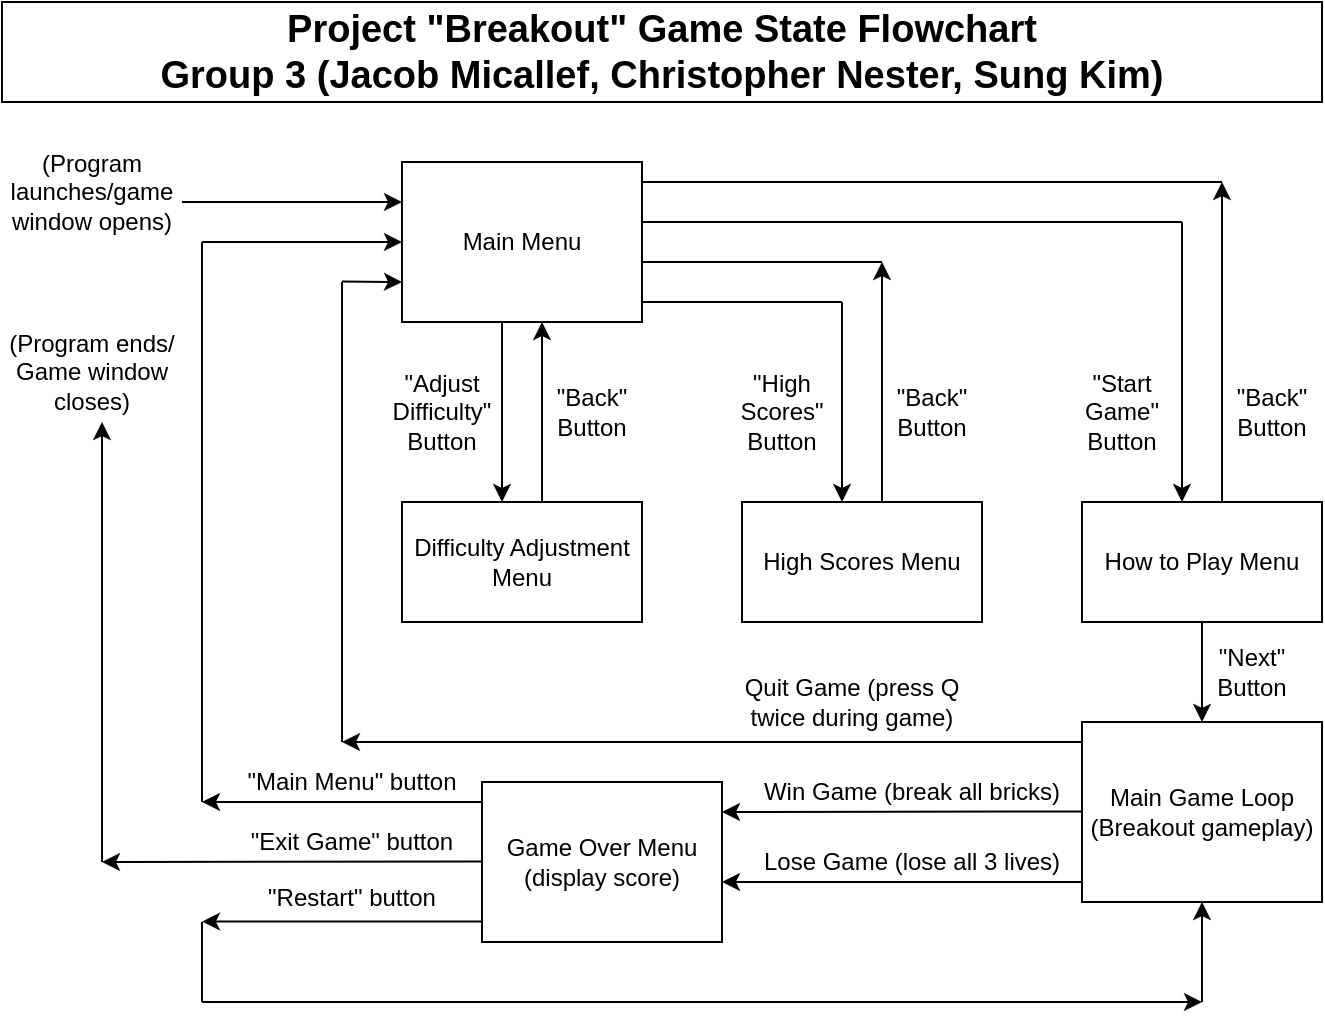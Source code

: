 <mxfile version="26.2.12">
  <diagram name="Page-1" id="Wz7o2xcDOLsr5Lf2rxjJ">
    <mxGraphModel dx="870" dy="453" grid="1" gridSize="10" guides="1" tooltips="1" connect="1" arrows="1" fold="1" page="1" pageScale="1" pageWidth="850" pageHeight="1100" math="0" shadow="0">
      <root>
        <mxCell id="0" />
        <mxCell id="1" parent="0" />
        <mxCell id="wdhFVKG3JHV571OrvWq3-1" value="Difficulty Adjustment Menu" style="rounded=0;whiteSpace=wrap;html=1;" vertex="1" parent="1">
          <mxGeometry x="220" y="280" width="120" height="60" as="geometry" />
        </mxCell>
        <mxCell id="wdhFVKG3JHV571OrvWq3-2" value="Main Menu" style="rounded=0;whiteSpace=wrap;html=1;" vertex="1" parent="1">
          <mxGeometry x="220" y="110" width="120" height="80" as="geometry" />
        </mxCell>
        <mxCell id="wdhFVKG3JHV571OrvWq3-3" value="" style="endArrow=classic;html=1;rounded=0;exitX=0.25;exitY=1;exitDx=0;exitDy=0;entryX=0.25;entryY=0;entryDx=0;entryDy=0;" edge="1" parent="1">
          <mxGeometry width="50" height="50" relative="1" as="geometry">
            <mxPoint x="270" y="190" as="sourcePoint" />
            <mxPoint x="270" y="280" as="targetPoint" />
          </mxGeometry>
        </mxCell>
        <mxCell id="wdhFVKG3JHV571OrvWq3-4" value="" style="endArrow=classic;html=1;rounded=0;exitX=0.75;exitY=0;exitDx=0;exitDy=0;entryX=0.75;entryY=1;entryDx=0;entryDy=0;" edge="1" parent="1">
          <mxGeometry width="50" height="50" relative="1" as="geometry">
            <mxPoint x="290" y="280" as="sourcePoint" />
            <mxPoint x="290" y="190" as="targetPoint" />
          </mxGeometry>
        </mxCell>
        <mxCell id="wdhFVKG3JHV571OrvWq3-5" value="&lt;div&gt;&quot;Back&quot;&lt;/div&gt;&lt;div&gt;Button&lt;/div&gt;" style="text;html=1;align=center;verticalAlign=middle;whiteSpace=wrap;rounded=0;" vertex="1" parent="1">
          <mxGeometry x="290" y="220" width="50" height="30" as="geometry" />
        </mxCell>
        <mxCell id="wdhFVKG3JHV571OrvWq3-6" value="&lt;div&gt;&quot;Adjust Difficulty&quot;&lt;/div&gt;&lt;div&gt;Button&lt;/div&gt;" style="text;html=1;align=center;verticalAlign=middle;whiteSpace=wrap;rounded=0;" vertex="1" parent="1">
          <mxGeometry x="210" y="220" width="60" height="30" as="geometry" />
        </mxCell>
        <mxCell id="wdhFVKG3JHV571OrvWq3-8" value="" style="endArrow=none;html=1;rounded=0;exitX=1;exitY=0.25;exitDx=0;exitDy=0;" edge="1" parent="1">
          <mxGeometry width="50" height="50" relative="1" as="geometry">
            <mxPoint x="340" y="120" as="sourcePoint" />
            <mxPoint x="630" y="120" as="targetPoint" />
            <Array as="points">
              <mxPoint x="390" y="120" />
            </Array>
          </mxGeometry>
        </mxCell>
        <mxCell id="wdhFVKG3JHV571OrvWq3-9" value="" style="endArrow=none;html=1;rounded=0;exitX=1;exitY=0.5;exitDx=0;exitDy=0;" edge="1" parent="1">
          <mxGeometry width="50" height="50" relative="1" as="geometry">
            <mxPoint x="340" y="140" as="sourcePoint" />
            <mxPoint x="610" y="140" as="targetPoint" />
          </mxGeometry>
        </mxCell>
        <mxCell id="wdhFVKG3JHV571OrvWq3-10" value="" style="endArrow=none;html=1;rounded=0;exitX=1;exitY=0.75;exitDx=0;exitDy=0;" edge="1" parent="1">
          <mxGeometry width="50" height="50" relative="1" as="geometry">
            <mxPoint x="340" y="160" as="sourcePoint" />
            <mxPoint x="460" y="160" as="targetPoint" />
          </mxGeometry>
        </mxCell>
        <mxCell id="wdhFVKG3JHV571OrvWq3-12" value="" style="endArrow=none;html=1;rounded=0;exitX=1;exitY=0.75;exitDx=0;exitDy=0;" edge="1" parent="1">
          <mxGeometry width="50" height="50" relative="1" as="geometry">
            <mxPoint x="340" y="180" as="sourcePoint" />
            <mxPoint x="440" y="180" as="targetPoint" />
          </mxGeometry>
        </mxCell>
        <mxCell id="wdhFVKG3JHV571OrvWq3-13" value="High Scores Menu" style="rounded=0;whiteSpace=wrap;html=1;" vertex="1" parent="1">
          <mxGeometry x="390" y="280" width="120" height="60" as="geometry" />
        </mxCell>
        <mxCell id="wdhFVKG3JHV571OrvWq3-14" value="" style="endArrow=classic;html=1;rounded=0;entryX=0.25;entryY=0;entryDx=0;entryDy=0;" edge="1" parent="1">
          <mxGeometry width="50" height="50" relative="1" as="geometry">
            <mxPoint x="440" y="180" as="sourcePoint" />
            <mxPoint x="440" y="280" as="targetPoint" />
          </mxGeometry>
        </mxCell>
        <mxCell id="wdhFVKG3JHV571OrvWq3-15" value="" style="endArrow=classic;html=1;rounded=0;exitX=0.75;exitY=0;exitDx=0;exitDy=0;" edge="1" parent="1">
          <mxGeometry width="50" height="50" relative="1" as="geometry">
            <mxPoint x="460" y="280" as="sourcePoint" />
            <mxPoint x="460" y="160" as="targetPoint" />
          </mxGeometry>
        </mxCell>
        <mxCell id="wdhFVKG3JHV571OrvWq3-16" value="&lt;div&gt;&quot;Back&quot;&lt;/div&gt;&lt;div&gt;Button&lt;/div&gt;" style="text;html=1;align=center;verticalAlign=middle;whiteSpace=wrap;rounded=0;" vertex="1" parent="1">
          <mxGeometry x="460" y="220" width="50" height="30" as="geometry" />
        </mxCell>
        <mxCell id="wdhFVKG3JHV571OrvWq3-17" value="&lt;div&gt;&quot;High Scores&quot;&lt;/div&gt;&lt;div&gt;Button&lt;/div&gt;" style="text;html=1;align=center;verticalAlign=middle;whiteSpace=wrap;rounded=0;" vertex="1" parent="1">
          <mxGeometry x="380" y="220" width="60" height="30" as="geometry" />
        </mxCell>
        <mxCell id="wdhFVKG3JHV571OrvWq3-18" value="How to Play Menu" style="rounded=0;whiteSpace=wrap;html=1;" vertex="1" parent="1">
          <mxGeometry x="560" y="280" width="120" height="60" as="geometry" />
        </mxCell>
        <mxCell id="wdhFVKG3JHV571OrvWq3-19" value="" style="endArrow=classic;html=1;rounded=0;entryX=0.25;entryY=0;entryDx=0;entryDy=0;" edge="1" parent="1">
          <mxGeometry width="50" height="50" relative="1" as="geometry">
            <mxPoint x="610" y="140" as="sourcePoint" />
            <mxPoint x="610" y="280" as="targetPoint" />
          </mxGeometry>
        </mxCell>
        <mxCell id="wdhFVKG3JHV571OrvWq3-20" value="" style="endArrow=classic;html=1;rounded=0;exitX=0.75;exitY=0;exitDx=0;exitDy=0;" edge="1" parent="1">
          <mxGeometry width="50" height="50" relative="1" as="geometry">
            <mxPoint x="630" y="280" as="sourcePoint" />
            <mxPoint x="630" y="120" as="targetPoint" />
          </mxGeometry>
        </mxCell>
        <mxCell id="wdhFVKG3JHV571OrvWq3-21" value="&lt;div&gt;&quot;Back&quot;&lt;/div&gt;&lt;div&gt;Button&lt;/div&gt;" style="text;html=1;align=center;verticalAlign=middle;whiteSpace=wrap;rounded=0;" vertex="1" parent="1">
          <mxGeometry x="630" y="220" width="50" height="30" as="geometry" />
        </mxCell>
        <mxCell id="wdhFVKG3JHV571OrvWq3-22" value="&lt;div&gt;&quot;Start Game&quot;&lt;/div&gt;&lt;div&gt;Button&lt;/div&gt;" style="text;html=1;align=center;verticalAlign=middle;whiteSpace=wrap;rounded=0;" vertex="1" parent="1">
          <mxGeometry x="550" y="220" width="60" height="30" as="geometry" />
        </mxCell>
        <mxCell id="wdhFVKG3JHV571OrvWq3-23" value="" style="endArrow=classic;html=1;rounded=0;exitX=0.5;exitY=1;exitDx=0;exitDy=0;" edge="1" parent="1" source="wdhFVKG3JHV571OrvWq3-18">
          <mxGeometry width="50" height="50" relative="1" as="geometry">
            <mxPoint x="620" y="400" as="sourcePoint" />
            <mxPoint x="620" y="390" as="targetPoint" />
          </mxGeometry>
        </mxCell>
        <mxCell id="wdhFVKG3JHV571OrvWq3-25" value="Main Game Loop (Breakout gameplay)" style="rounded=0;whiteSpace=wrap;html=1;" vertex="1" parent="1">
          <mxGeometry x="560" y="390" width="120" height="90" as="geometry" />
        </mxCell>
        <mxCell id="wdhFVKG3JHV571OrvWq3-26" value="" style="endArrow=classic;html=1;rounded=0;exitX=0;exitY=0.25;exitDx=0;exitDy=0;" edge="1" parent="1">
          <mxGeometry width="50" height="50" relative="1" as="geometry">
            <mxPoint x="560" y="400" as="sourcePoint" />
            <mxPoint x="190" y="400" as="targetPoint" />
          </mxGeometry>
        </mxCell>
        <mxCell id="wdhFVKG3JHV571OrvWq3-27" value="" style="endArrow=classic;html=1;rounded=0;exitX=0;exitY=0.5;exitDx=0;exitDy=0;" edge="1" parent="1">
          <mxGeometry width="50" height="50" relative="1" as="geometry">
            <mxPoint x="560" y="434.71" as="sourcePoint" />
            <mxPoint x="380" y="435" as="targetPoint" />
          </mxGeometry>
        </mxCell>
        <mxCell id="wdhFVKG3JHV571OrvWq3-28" value="" style="endArrow=classic;html=1;rounded=0;exitX=0;exitY=0.5;exitDx=0;exitDy=0;" edge="1" parent="1">
          <mxGeometry width="50" height="50" relative="1" as="geometry">
            <mxPoint x="560" y="470" as="sourcePoint" />
            <mxPoint x="380" y="470" as="targetPoint" />
          </mxGeometry>
        </mxCell>
        <mxCell id="wdhFVKG3JHV571OrvWq3-29" value="" style="endArrow=none;html=1;rounded=0;" edge="1" parent="1">
          <mxGeometry width="50" height="50" relative="1" as="geometry">
            <mxPoint x="190" y="400" as="sourcePoint" />
            <mxPoint x="190" y="170" as="targetPoint" />
          </mxGeometry>
        </mxCell>
        <mxCell id="wdhFVKG3JHV571OrvWq3-30" value="" style="endArrow=classic;html=1;rounded=0;entryX=0;entryY=0.5;entryDx=0;entryDy=0;" edge="1" parent="1">
          <mxGeometry width="50" height="50" relative="1" as="geometry">
            <mxPoint x="190" y="169.71" as="sourcePoint" />
            <mxPoint x="220" y="170" as="targetPoint" />
          </mxGeometry>
        </mxCell>
        <mxCell id="wdhFVKG3JHV571OrvWq3-31" value="Quit Game (press Q twice during game)" style="text;html=1;align=center;verticalAlign=middle;whiteSpace=wrap;rounded=0;" vertex="1" parent="1">
          <mxGeometry x="390" y="370" width="110" height="20" as="geometry" />
        </mxCell>
        <mxCell id="wdhFVKG3JHV571OrvWq3-32" value="Win Game (break all bricks)" style="text;html=1;align=center;verticalAlign=middle;whiteSpace=wrap;rounded=0;" vertex="1" parent="1">
          <mxGeometry x="390" y="410" width="170" height="30" as="geometry" />
        </mxCell>
        <mxCell id="wdhFVKG3JHV571OrvWq3-34" value="Lose Game (lose all 3 lives)" style="text;html=1;align=center;verticalAlign=middle;whiteSpace=wrap;rounded=0;" vertex="1" parent="1">
          <mxGeometry x="390" y="450" width="170" height="20" as="geometry" />
        </mxCell>
        <mxCell id="wdhFVKG3JHV571OrvWq3-35" value="Game Over Menu (display score)" style="rounded=0;whiteSpace=wrap;html=1;" vertex="1" parent="1">
          <mxGeometry x="260" y="420" width="120" height="80" as="geometry" />
        </mxCell>
        <mxCell id="wdhFVKG3JHV571OrvWq3-38" value="" style="endArrow=none;html=1;rounded=0;" edge="1" parent="1">
          <mxGeometry width="50" height="50" relative="1" as="geometry">
            <mxPoint x="120" y="430" as="sourcePoint" />
            <mxPoint x="120" y="150" as="targetPoint" />
          </mxGeometry>
        </mxCell>
        <mxCell id="wdhFVKG3JHV571OrvWq3-39" value="" style="endArrow=classic;html=1;rounded=0;entryX=0;entryY=0.25;entryDx=0;entryDy=0;" edge="1" parent="1">
          <mxGeometry width="50" height="50" relative="1" as="geometry">
            <mxPoint x="120" y="150" as="sourcePoint" />
            <mxPoint x="220" y="150" as="targetPoint" />
          </mxGeometry>
        </mxCell>
        <mxCell id="wdhFVKG3JHV571OrvWq3-40" value="&quot;Main Menu&quot; button" style="text;html=1;align=center;verticalAlign=middle;whiteSpace=wrap;rounded=0;" vertex="1" parent="1">
          <mxGeometry x="140" y="410" width="110" height="20" as="geometry" />
        </mxCell>
        <mxCell id="wdhFVKG3JHV571OrvWq3-41" value="" style="endArrow=classic;html=1;rounded=0;exitX=0;exitY=0.25;exitDx=0;exitDy=0;" edge="1" parent="1">
          <mxGeometry width="50" height="50" relative="1" as="geometry">
            <mxPoint x="260" y="489.8" as="sourcePoint" />
            <mxPoint x="120" y="489.8" as="targetPoint" />
          </mxGeometry>
        </mxCell>
        <mxCell id="wdhFVKG3JHV571OrvWq3-42" value="&quot;Restart&quot; button" style="text;html=1;align=center;verticalAlign=middle;whiteSpace=wrap;rounded=0;" vertex="1" parent="1">
          <mxGeometry x="140" y="470" width="110" height="15" as="geometry" />
        </mxCell>
        <mxCell id="wdhFVKG3JHV571OrvWq3-43" value="" style="endArrow=none;html=1;rounded=0;" edge="1" parent="1">
          <mxGeometry width="50" height="50" relative="1" as="geometry">
            <mxPoint x="120" y="530" as="sourcePoint" />
            <mxPoint x="120" y="490" as="targetPoint" />
          </mxGeometry>
        </mxCell>
        <mxCell id="wdhFVKG3JHV571OrvWq3-45" value="" style="endArrow=classic;html=1;rounded=0;" edge="1" parent="1">
          <mxGeometry width="50" height="50" relative="1" as="geometry">
            <mxPoint x="120" y="530" as="sourcePoint" />
            <mxPoint x="620" y="530" as="targetPoint" />
          </mxGeometry>
        </mxCell>
        <mxCell id="wdhFVKG3JHV571OrvWq3-46" value="" style="endArrow=classic;html=1;rounded=0;entryX=0.5;entryY=1;entryDx=0;entryDy=0;" edge="1" parent="1" target="wdhFVKG3JHV571OrvWq3-25">
          <mxGeometry width="50" height="50" relative="1" as="geometry">
            <mxPoint x="620" y="530" as="sourcePoint" />
            <mxPoint x="540" y="440" as="targetPoint" />
          </mxGeometry>
        </mxCell>
        <mxCell id="wdhFVKG3JHV571OrvWq3-48" value="" style="endArrow=classic;html=1;rounded=0;exitX=0;exitY=0.25;exitDx=0;exitDy=0;" edge="1" parent="1">
          <mxGeometry width="50" height="50" relative="1" as="geometry">
            <mxPoint x="260" y="430" as="sourcePoint" />
            <mxPoint x="120" y="430" as="targetPoint" />
          </mxGeometry>
        </mxCell>
        <mxCell id="wdhFVKG3JHV571OrvWq3-52" value="" style="endArrow=classic;html=1;rounded=0;" edge="1" parent="1">
          <mxGeometry width="50" height="50" relative="1" as="geometry">
            <mxPoint x="260" y="459.8" as="sourcePoint" />
            <mxPoint x="70" y="460" as="targetPoint" />
          </mxGeometry>
        </mxCell>
        <mxCell id="wdhFVKG3JHV571OrvWq3-55" value="&quot;Exit Game&quot; button" style="text;html=1;align=center;verticalAlign=middle;whiteSpace=wrap;rounded=0;" vertex="1" parent="1">
          <mxGeometry x="140" y="440" width="110" height="20" as="geometry" />
        </mxCell>
        <mxCell id="wdhFVKG3JHV571OrvWq3-56" value="(Program ends/ Game window closes)" style="text;html=1;align=center;verticalAlign=middle;whiteSpace=wrap;rounded=0;" vertex="1" parent="1">
          <mxGeometry x="20" y="200" width="90" height="30" as="geometry" />
        </mxCell>
        <mxCell id="wdhFVKG3JHV571OrvWq3-57" value="" style="endArrow=classic;html=1;rounded=0;" edge="1" parent="1">
          <mxGeometry width="50" height="50" relative="1" as="geometry">
            <mxPoint x="70" y="460" as="sourcePoint" />
            <mxPoint x="70" y="240" as="targetPoint" />
          </mxGeometry>
        </mxCell>
        <mxCell id="wdhFVKG3JHV571OrvWq3-58" value="(Program launches/game window opens)" style="text;html=1;align=center;verticalAlign=middle;whiteSpace=wrap;rounded=0;" vertex="1" parent="1">
          <mxGeometry x="20" y="110" width="90" height="30" as="geometry" />
        </mxCell>
        <mxCell id="wdhFVKG3JHV571OrvWq3-59" value="" style="endArrow=classic;html=1;rounded=0;entryX=0;entryY=0.25;entryDx=0;entryDy=0;" edge="1" parent="1" target="wdhFVKG3JHV571OrvWq3-2">
          <mxGeometry width="50" height="50" relative="1" as="geometry">
            <mxPoint x="110" y="130" as="sourcePoint" />
            <mxPoint x="150" y="60" as="targetPoint" />
          </mxGeometry>
        </mxCell>
        <mxCell id="wdhFVKG3JHV571OrvWq3-60" value="&lt;div&gt;&lt;font style=&quot;font-size: 19px;&quot;&gt;&lt;b&gt;Project &quot;Breakout&quot; Game State Flowchart&lt;/b&gt;&lt;/font&gt;&lt;/div&gt;&lt;div&gt;&lt;font style=&quot;font-size: 19px;&quot;&gt;&lt;b&gt;Group 3 (Jacob Micallef, Christopher Nester, Sung Kim)&lt;/b&gt;&lt;/font&gt;&lt;/div&gt;" style="text;html=1;align=center;verticalAlign=middle;whiteSpace=wrap;rounded=0;strokeColor=default;" vertex="1" parent="1">
          <mxGeometry x="20" y="30" width="660" height="50" as="geometry" />
        </mxCell>
        <mxCell id="wdhFVKG3JHV571OrvWq3-61" value="&lt;div&gt;&quot;Next&quot;&lt;/div&gt;&lt;div&gt;Button&lt;/div&gt;" style="text;html=1;align=center;verticalAlign=middle;whiteSpace=wrap;rounded=0;" vertex="1" parent="1">
          <mxGeometry x="620" y="350" width="50" height="30" as="geometry" />
        </mxCell>
      </root>
    </mxGraphModel>
  </diagram>
</mxfile>
